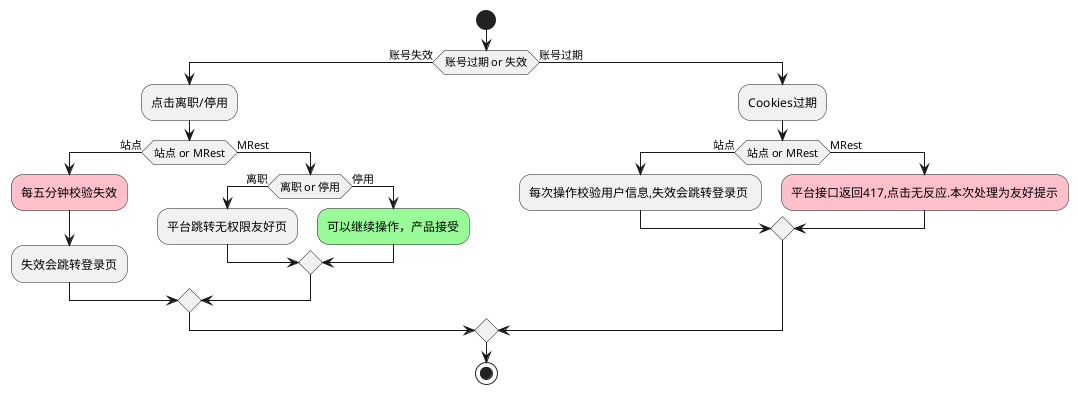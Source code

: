 ﻿@startuml
'https://plantuml.com/activity-diagram-beta

start
if (账号过期 or 失效) then (账号失效)
:点击离职/停用;
    if (站点 or MRest) then (站点)
      #pink:每五分钟校验失效;
      :失效会跳转登录页;
     
    else (MRest)
      if(离职 or 停用) then (离职)
        :平台跳转无权限友好页;
      else (停用)
        #palegreen:可以继续操作，产品接受;
      endif
    endif
else (账号过期)
:Cookies过期;
    if (站点 or MRest) then (站点)
      :每次操作校验用户信息,失效会跳转登录页 ;
    else (MRest)
      #pink:平台接口返回417,点击无反应.本次处理为友好提示;
    endif
endif
stop



@enduml
